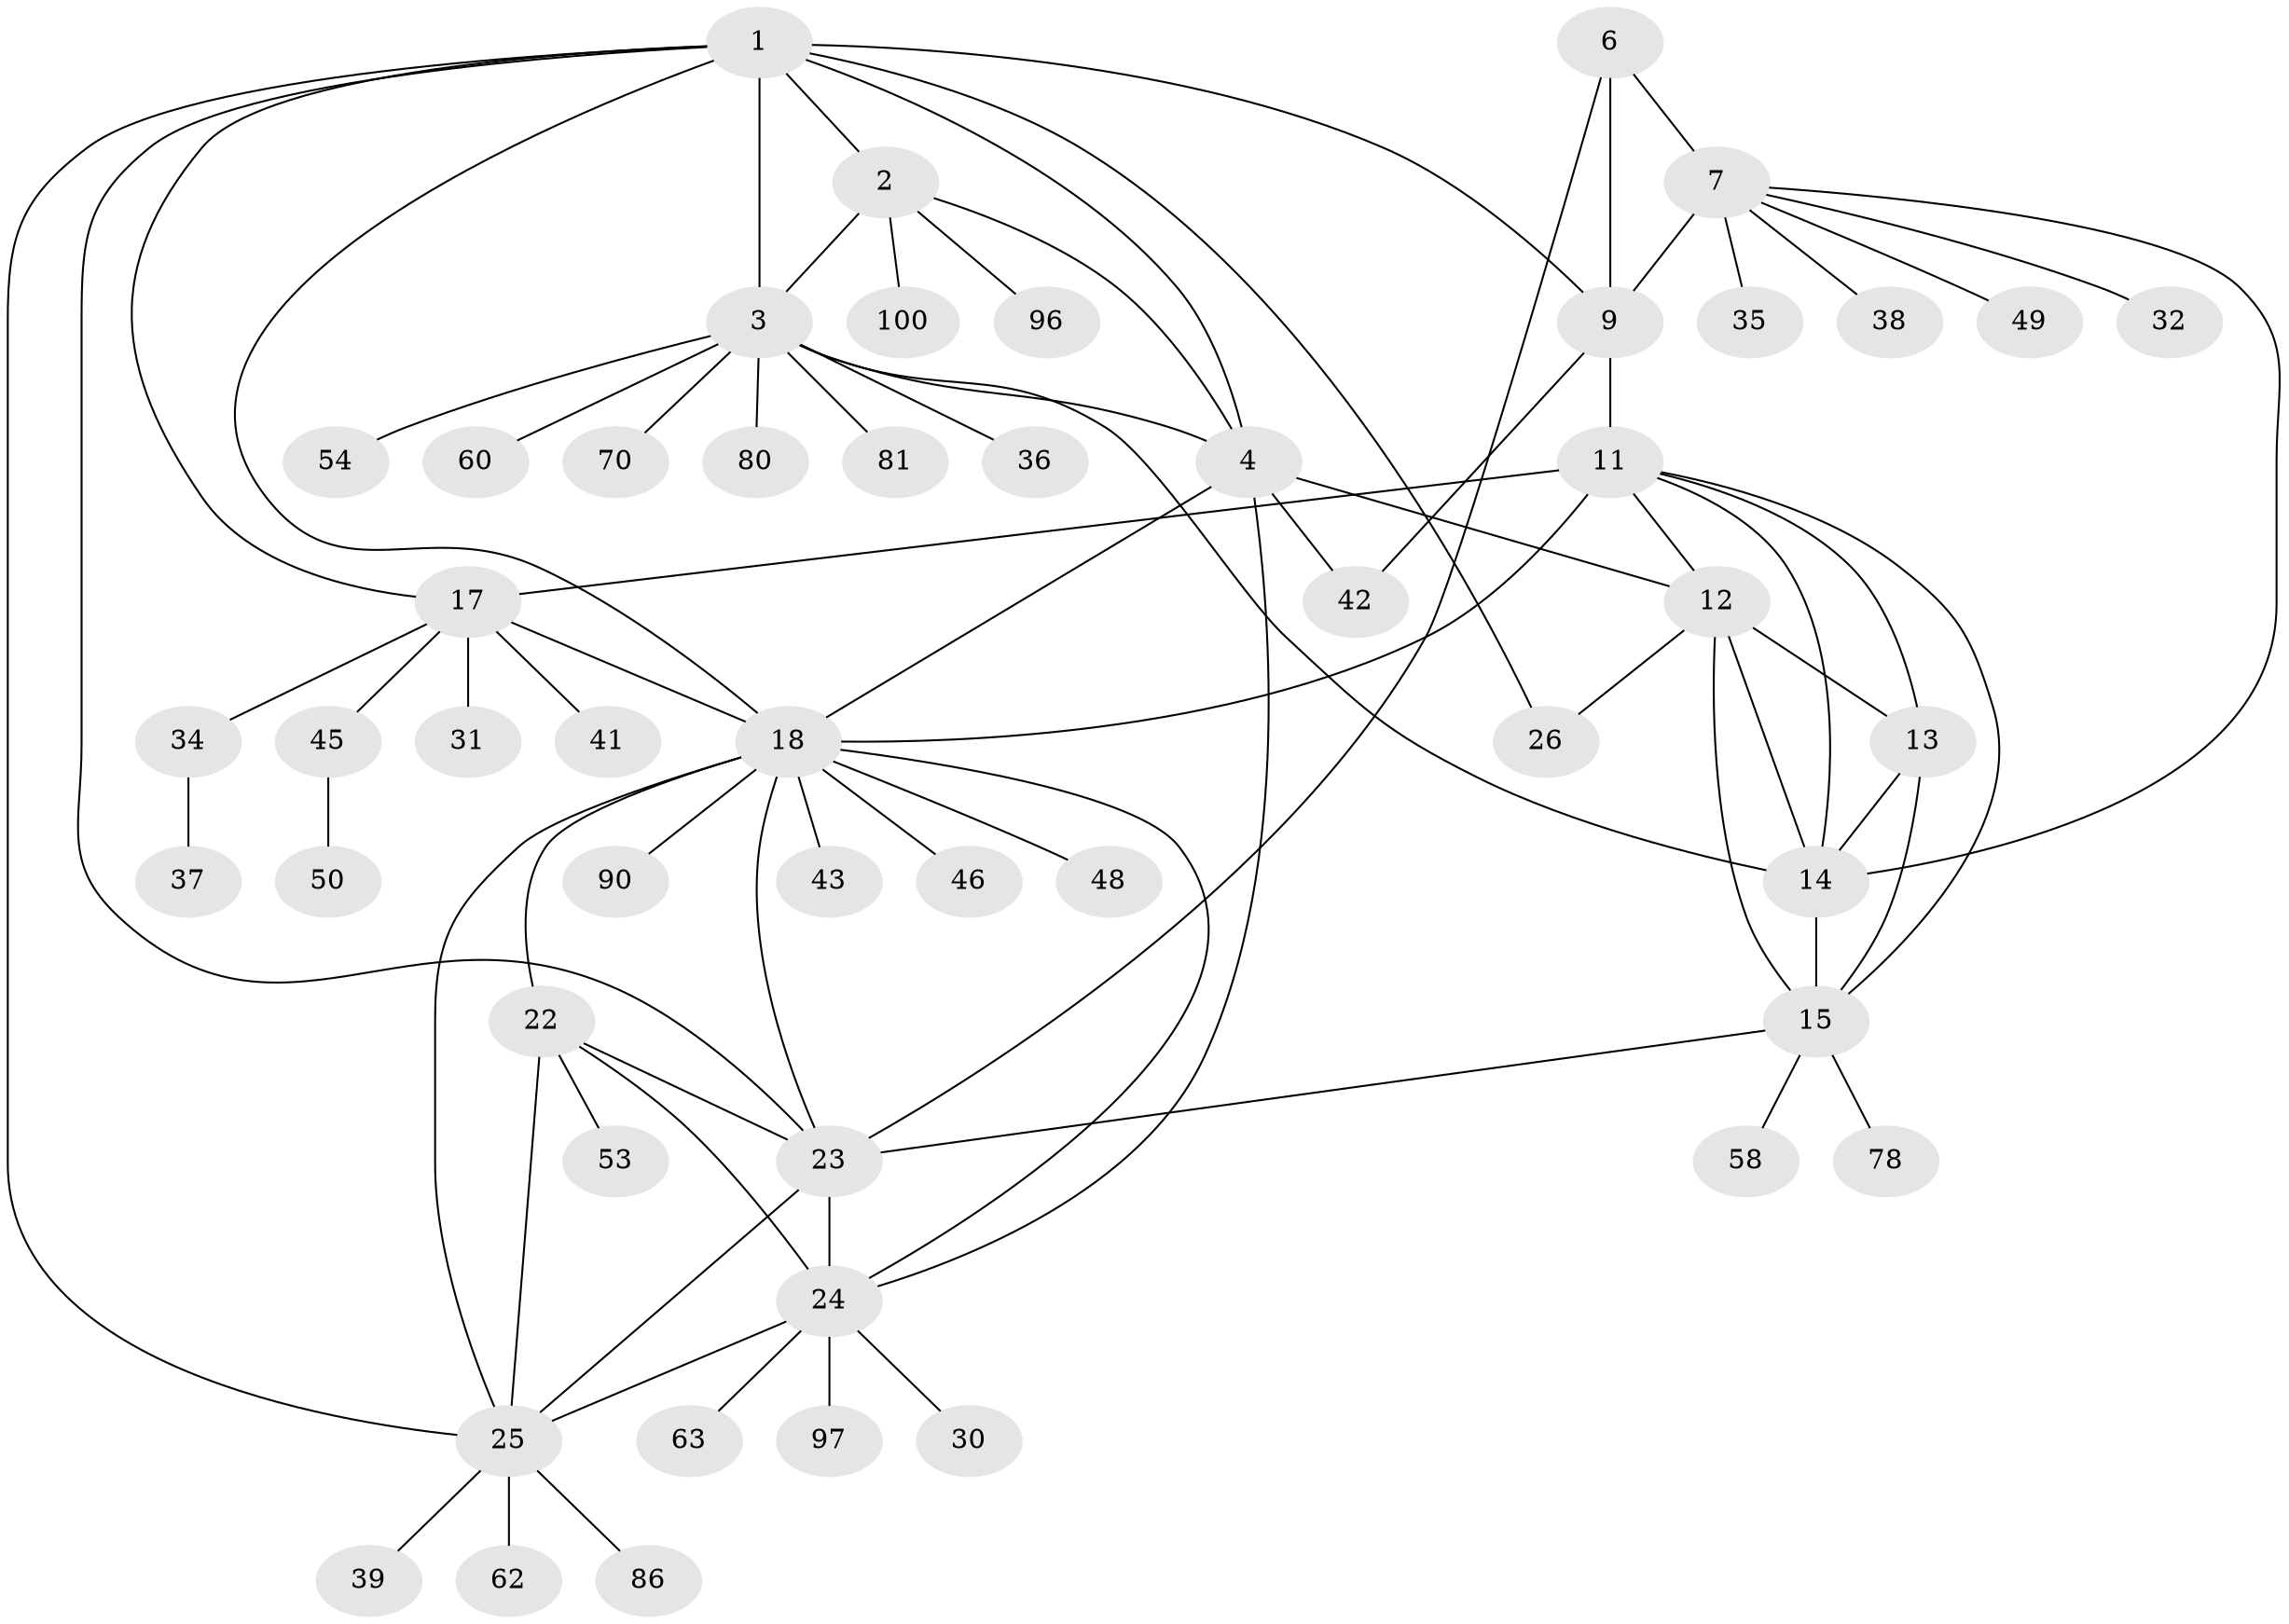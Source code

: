 // original degree distribution, {5: 0.0392156862745098, 6: 0.049019607843137254, 11: 0.0196078431372549, 12: 0.0196078431372549, 10: 0.029411764705882353, 9: 0.0196078431372549, 7: 0.0196078431372549, 8: 0.029411764705882353, 13: 0.00980392156862745, 4: 0.00980392156862745, 2: 0.11764705882352941, 1: 0.6274509803921569, 3: 0.00980392156862745}
// Generated by graph-tools (version 1.1) at 2025/16/03/09/25 04:16:08]
// undirected, 51 vertices, 80 edges
graph export_dot {
graph [start="1"]
  node [color=gray90,style=filled];
  1 [super="+5"];
  2;
  3;
  4 [super="+82+88+92+51"];
  6 [super="+75"];
  7 [super="+8+85+56"];
  9 [super="+10"];
  11 [super="+16"];
  12;
  13 [super="+40+68+27"];
  14 [super="+64+66+83+94+73"];
  15;
  17 [super="+93+98+71+20+29"];
  18 [super="+79+101+102+61+33+21"];
  22 [super="+74"];
  23 [super="+87"];
  24 [super="+28"];
  25;
  26;
  30;
  31;
  32;
  34;
  35;
  36 [super="+99"];
  37;
  38;
  39 [super="+47"];
  41;
  42;
  43;
  45 [super="+69"];
  46;
  48;
  49;
  50;
  53;
  54;
  58;
  60;
  62;
  63;
  70;
  78;
  80;
  81;
  86;
  90;
  96;
  97;
  100;
  1 -- 2 [weight=2];
  1 -- 3 [weight=2];
  1 -- 4 [weight=2];
  1 -- 18;
  1 -- 9;
  1 -- 17 [weight=2];
  1 -- 23;
  1 -- 25;
  1 -- 26;
  2 -- 3;
  2 -- 4;
  2 -- 96;
  2 -- 100;
  3 -- 4;
  3 -- 36;
  3 -- 54;
  3 -- 60;
  3 -- 70;
  3 -- 80;
  3 -- 81;
  3 -- 14;
  4 -- 12;
  4 -- 42;
  4 -- 18;
  4 -- 24;
  6 -- 7 [weight=2];
  6 -- 9 [weight=2];
  6 -- 23;
  7 -- 9 [weight=4];
  7 -- 14;
  7 -- 32;
  7 -- 35;
  7 -- 38;
  7 -- 49;
  9 -- 42;
  9 -- 11;
  11 -- 12;
  11 -- 13;
  11 -- 14;
  11 -- 15;
  11 -- 17 [weight=4];
  11 -- 18 [weight=2];
  12 -- 13;
  12 -- 14;
  12 -- 15;
  12 -- 26;
  13 -- 14;
  13 -- 15;
  14 -- 15;
  15 -- 23;
  15 -- 58;
  15 -- 78;
  17 -- 18 [weight=2];
  17 -- 31;
  17 -- 41;
  17 -- 34;
  17 -- 45;
  18 -- 43;
  18 -- 46;
  18 -- 48;
  18 -- 22;
  18 -- 23;
  18 -- 24;
  18 -- 25;
  18 -- 90;
  22 -- 23;
  22 -- 24;
  22 -- 25;
  22 -- 53;
  23 -- 24;
  23 -- 25;
  24 -- 25;
  24 -- 30;
  24 -- 63;
  24 -- 97;
  25 -- 39;
  25 -- 62;
  25 -- 86;
  34 -- 37;
  45 -- 50;
}
